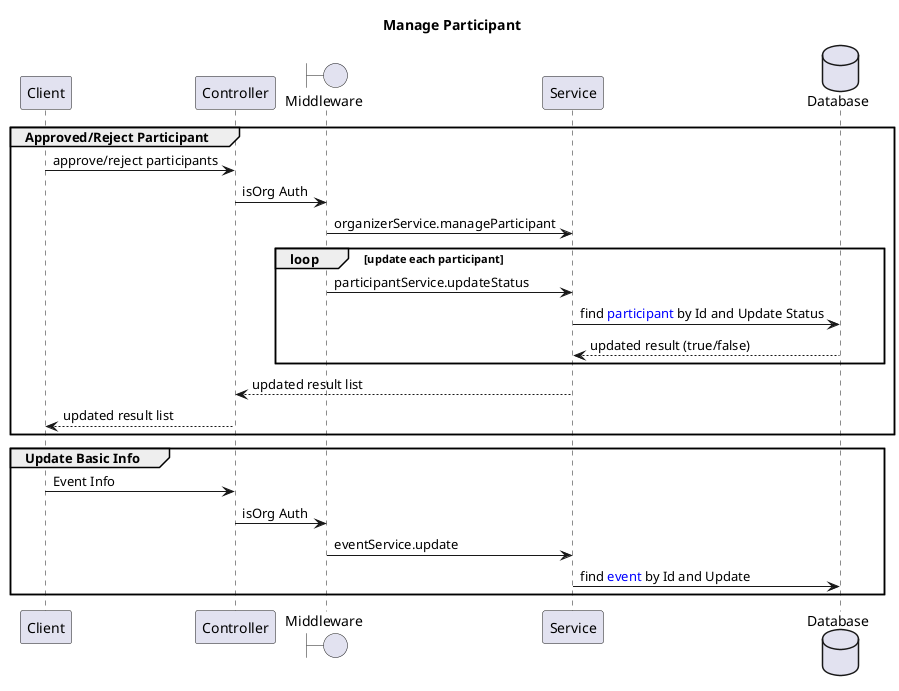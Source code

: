 @startuml Manage Participant

title Manage Participant
participant Client as Cl
participant Controller as C
boundary Middleware as Mdw
participant Service as S
database Database as DB

group Approved/Reject Participant
    Cl -> C : approve/reject participants
    C -> Mdw: isOrg Auth
    Mdw -> S: organizerService.manageParticipant
    loop update each participant
        Mdw -> S: participantService.updateStatus
        S -> DB: find <font color="blue">participant <font color="black">by Id and Update Status
        DB --> S: updated result (true/false)
    end
    S --> C: updated result list
    C --> Cl: updated result list
end

group Update Basic Info
    Cl -> C : Event Info
    C -> Mdw: isOrg Auth
    Mdw -> S: eventService.update
    S -> DB: find <font color="blue">event <font color="black">by Id and Update
end



@endstartuml